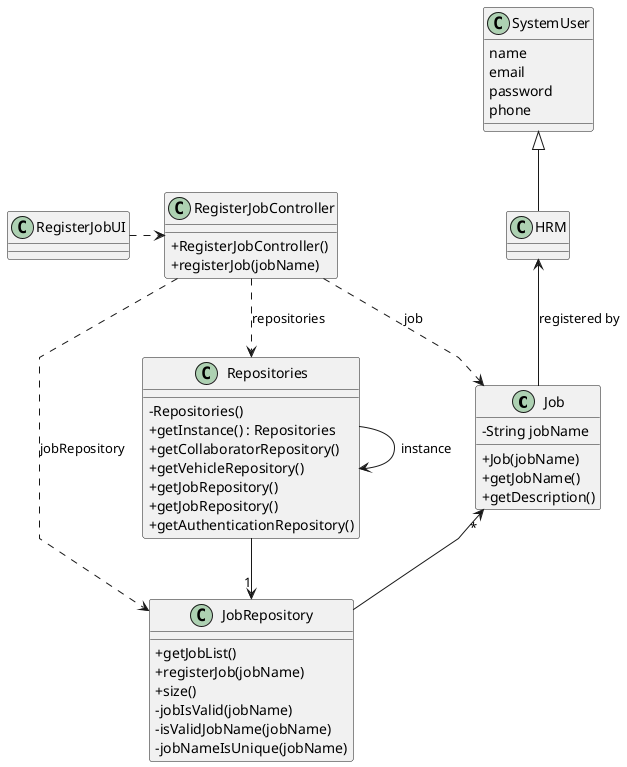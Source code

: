 @startuml
'skinparam monochrome true
skinparam packageStyle rectangle
skinparam shadowing false
skinparam linetype polyline
'skinparam linetype orto

skinparam classAttributeIconSize 0

'left to right direction

class Job {
    - String jobName
    + Job(jobName)
    + getJobName()
    + getDescription()
}

class Repositories {


    - Repositories()
    + getInstance() : Repositories
    + getCollaboratorRepository()
    + getVehicleRepository()
    + getJobRepository()
    + getJobRepository()
    + getAuthenticationRepository()
}

class JobRepository {

    + getJobList()
    + registerJob(jobName)
    + size()
    - jobIsValid(jobName)
    - isValidJobName(jobName)
    - jobNameIsUnique(jobName)
}

class RegisterJobController {

    + RegisterJobController()
    + registerJob(jobName)
}

class HRM {}

class SystemUser {
    name
    email
    password
    phone
}

class RegisterJobUI {}

SystemUser <|-- HRM
HRM  <-- Job : registered by
RegisterJobController ..> Repositories : repositories
RegisterJobController ..> JobRepository : jobRepository
RegisterJobController ..> Job : job

RegisterJobUI .> RegisterJobController
Repositories -->"1" JobRepository
Repositories -> Repositories : instance
Job "*" <-- JobRepository

@enduml
